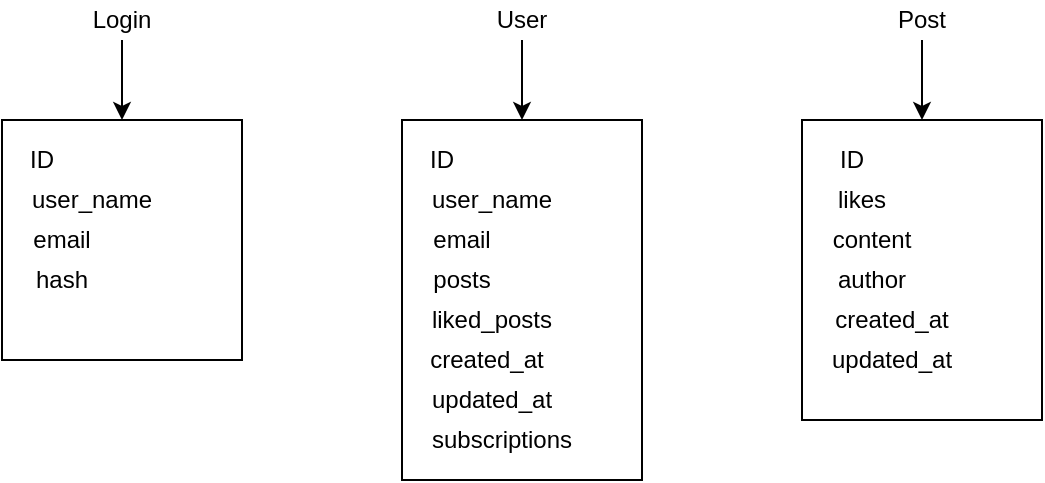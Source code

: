 <mxfile version="13.10.2" type="github">
  <diagram id="KuYp0Uj-WPpsalHjTYtk" name="Page-1">
    <mxGraphModel dx="2053" dy="1022" grid="1" gridSize="10" guides="1" tooltips="1" connect="1" arrows="1" fold="1" page="1" pageScale="1" pageWidth="827" pageHeight="1169" math="0" shadow="0">
      <root>
        <mxCell id="0" />
        <mxCell id="1" parent="0" />
        <mxCell id="B-UX_gCYWw0rf8zPbBLA-5" value="" style="edgeStyle=orthogonalEdgeStyle;rounded=0;orthogonalLoop=1;jettySize=auto;html=1;" parent="1" source="B-UX_gCYWw0rf8zPbBLA-1" target="B-UX_gCYWw0rf8zPbBLA-4" edge="1">
          <mxGeometry relative="1" as="geometry" />
        </mxCell>
        <mxCell id="B-UX_gCYWw0rf8zPbBLA-1" value="User" style="text;html=1;strokeColor=none;fillColor=none;align=center;verticalAlign=middle;whiteSpace=wrap;rounded=0;" parent="1" vertex="1">
          <mxGeometry x="-520" y="100" width="40" height="20" as="geometry" />
        </mxCell>
        <mxCell id="B-UX_gCYWw0rf8zPbBLA-24" value="" style="edgeStyle=orthogonalEdgeStyle;rounded=0;orthogonalLoop=1;jettySize=auto;html=1;" parent="1" source="B-UX_gCYWw0rf8zPbBLA-2" target="B-UX_gCYWw0rf8zPbBLA-23" edge="1">
          <mxGeometry relative="1" as="geometry" />
        </mxCell>
        <mxCell id="B-UX_gCYWw0rf8zPbBLA-2" value="Post" style="text;html=1;strokeColor=none;fillColor=none;align=center;verticalAlign=middle;whiteSpace=wrap;rounded=0;" parent="1" vertex="1">
          <mxGeometry x="-320" y="100" width="40" height="20" as="geometry" />
        </mxCell>
        <mxCell id="B-UX_gCYWw0rf8zPbBLA-4" value="" style="whiteSpace=wrap;html=1;" parent="1" vertex="1">
          <mxGeometry x="-560" y="160" width="120" height="180" as="geometry" />
        </mxCell>
        <mxCell id="B-UX_gCYWw0rf8zPbBLA-6" value="ID" style="text;html=1;strokeColor=none;fillColor=none;align=center;verticalAlign=middle;whiteSpace=wrap;rounded=0;" parent="1" vertex="1">
          <mxGeometry x="-560" y="170" width="40" height="20" as="geometry" />
        </mxCell>
        <mxCell id="B-UX_gCYWw0rf8zPbBLA-7" value="user_name" style="text;html=1;strokeColor=none;fillColor=none;align=center;verticalAlign=middle;whiteSpace=wrap;rounded=0;" parent="1" vertex="1">
          <mxGeometry x="-560" y="190" width="90" height="20" as="geometry" />
        </mxCell>
        <mxCell id="B-UX_gCYWw0rf8zPbBLA-9" value="posts" style="text;html=1;strokeColor=none;fillColor=none;align=center;verticalAlign=middle;whiteSpace=wrap;rounded=0;" parent="1" vertex="1">
          <mxGeometry x="-560" y="230" width="60" height="20" as="geometry" />
        </mxCell>
        <mxCell id="B-UX_gCYWw0rf8zPbBLA-10" value="liked_posts" style="text;html=1;strokeColor=none;fillColor=none;align=center;verticalAlign=middle;whiteSpace=wrap;rounded=0;" parent="1" vertex="1">
          <mxGeometry x="-560" y="250" width="90" height="20" as="geometry" />
        </mxCell>
        <mxCell id="B-UX_gCYWw0rf8zPbBLA-14" value="" style="edgeStyle=orthogonalEdgeStyle;rounded=0;orthogonalLoop=1;jettySize=auto;html=1;" parent="1" source="B-UX_gCYWw0rf8zPbBLA-12" target="B-UX_gCYWw0rf8zPbBLA-13" edge="1">
          <mxGeometry relative="1" as="geometry" />
        </mxCell>
        <mxCell id="B-UX_gCYWw0rf8zPbBLA-12" value="Login" style="text;html=1;strokeColor=none;fillColor=none;align=center;verticalAlign=middle;whiteSpace=wrap;rounded=0;" parent="1" vertex="1">
          <mxGeometry x="-720" y="100" width="40" height="20" as="geometry" />
        </mxCell>
        <mxCell id="B-UX_gCYWw0rf8zPbBLA-13" value="" style="whiteSpace=wrap;html=1;" parent="1" vertex="1">
          <mxGeometry x="-760" y="160" width="120" height="120" as="geometry" />
        </mxCell>
        <mxCell id="B-UX_gCYWw0rf8zPbBLA-15" value="ID" style="text;html=1;strokeColor=none;fillColor=none;align=center;verticalAlign=middle;whiteSpace=wrap;rounded=0;" parent="1" vertex="1">
          <mxGeometry x="-750" y="170" width="20" height="20" as="geometry" />
        </mxCell>
        <mxCell id="B-UX_gCYWw0rf8zPbBLA-19" value="email" style="text;html=1;strokeColor=none;fillColor=none;align=center;verticalAlign=middle;whiteSpace=wrap;rounded=0;" parent="1" vertex="1">
          <mxGeometry x="-550" y="210" width="40" height="20" as="geometry" />
        </mxCell>
        <mxCell id="B-UX_gCYWw0rf8zPbBLA-20" value="user_name" style="text;html=1;strokeColor=none;fillColor=none;align=center;verticalAlign=middle;whiteSpace=wrap;rounded=0;" parent="1" vertex="1">
          <mxGeometry x="-750" y="190" width="70" height="20" as="geometry" />
        </mxCell>
        <mxCell id="B-UX_gCYWw0rf8zPbBLA-21" value="hash" style="text;html=1;strokeColor=none;fillColor=none;align=center;verticalAlign=middle;whiteSpace=wrap;rounded=0;" parent="1" vertex="1">
          <mxGeometry x="-750" y="230" width="40" height="20" as="geometry" />
        </mxCell>
        <mxCell id="B-UX_gCYWw0rf8zPbBLA-22" value="email" style="text;html=1;strokeColor=none;fillColor=none;align=center;verticalAlign=middle;whiteSpace=wrap;rounded=0;" parent="1" vertex="1">
          <mxGeometry x="-750" y="210" width="40" height="20" as="geometry" />
        </mxCell>
        <mxCell id="B-UX_gCYWw0rf8zPbBLA-23" value="" style="whiteSpace=wrap;html=1;" parent="1" vertex="1">
          <mxGeometry x="-360" y="160" width="120" height="150" as="geometry" />
        </mxCell>
        <mxCell id="B-UX_gCYWw0rf8zPbBLA-25" value="ID" style="text;html=1;strokeColor=none;fillColor=none;align=center;verticalAlign=middle;whiteSpace=wrap;rounded=0;" parent="1" vertex="1">
          <mxGeometry x="-350" y="170" width="30" height="20" as="geometry" />
        </mxCell>
        <mxCell id="B-UX_gCYWw0rf8zPbBLA-26" value="likes" style="text;html=1;strokeColor=none;fillColor=none;align=center;verticalAlign=middle;whiteSpace=wrap;rounded=0;" parent="1" vertex="1">
          <mxGeometry x="-350" y="190" width="40" height="20" as="geometry" />
        </mxCell>
        <mxCell id="B-UX_gCYWw0rf8zPbBLA-28" value="content" style="text;html=1;strokeColor=none;fillColor=none;align=center;verticalAlign=middle;whiteSpace=wrap;rounded=0;" parent="1" vertex="1">
          <mxGeometry x="-350" y="210" width="50" height="20" as="geometry" />
        </mxCell>
        <mxCell id="B-UX_gCYWw0rf8zPbBLA-29" value="author" style="text;html=1;strokeColor=none;fillColor=none;align=center;verticalAlign=middle;whiteSpace=wrap;rounded=0;" parent="1" vertex="1">
          <mxGeometry x="-350" y="230" width="50" height="20" as="geometry" />
        </mxCell>
        <mxCell id="B-UX_gCYWw0rf8zPbBLA-31" value="created_at" style="text;html=1;strokeColor=none;fillColor=none;align=center;verticalAlign=middle;whiteSpace=wrap;rounded=0;" parent="1" vertex="1">
          <mxGeometry x="-560" y="270" width="85" height="20" as="geometry" />
        </mxCell>
        <mxCell id="B-UX_gCYWw0rf8zPbBLA-32" value="updated_at" style="text;html=1;strokeColor=none;fillColor=none;align=center;verticalAlign=middle;whiteSpace=wrap;rounded=0;" parent="1" vertex="1">
          <mxGeometry x="-555" y="290" width="80" height="20" as="geometry" />
        </mxCell>
        <mxCell id="B-UX_gCYWw0rf8zPbBLA-33" value="created_at" style="text;html=1;strokeColor=none;fillColor=none;align=center;verticalAlign=middle;whiteSpace=wrap;rounded=0;" parent="1" vertex="1">
          <mxGeometry x="-350" y="250" width="70" height="20" as="geometry" />
        </mxCell>
        <mxCell id="B-UX_gCYWw0rf8zPbBLA-34" value="updated_at" style="text;html=1;strokeColor=none;fillColor=none;align=center;verticalAlign=middle;whiteSpace=wrap;rounded=0;" parent="1" vertex="1">
          <mxGeometry x="-350" y="270" width="70" height="20" as="geometry" />
        </mxCell>
        <mxCell id="WeLgESFEBketCUpoqz-v-1" value="subscriptions" style="text;html=1;strokeColor=none;fillColor=none;align=center;verticalAlign=middle;whiteSpace=wrap;rounded=0;" vertex="1" parent="1">
          <mxGeometry x="-560" y="310" width="100" height="20" as="geometry" />
        </mxCell>
      </root>
    </mxGraphModel>
  </diagram>
</mxfile>
